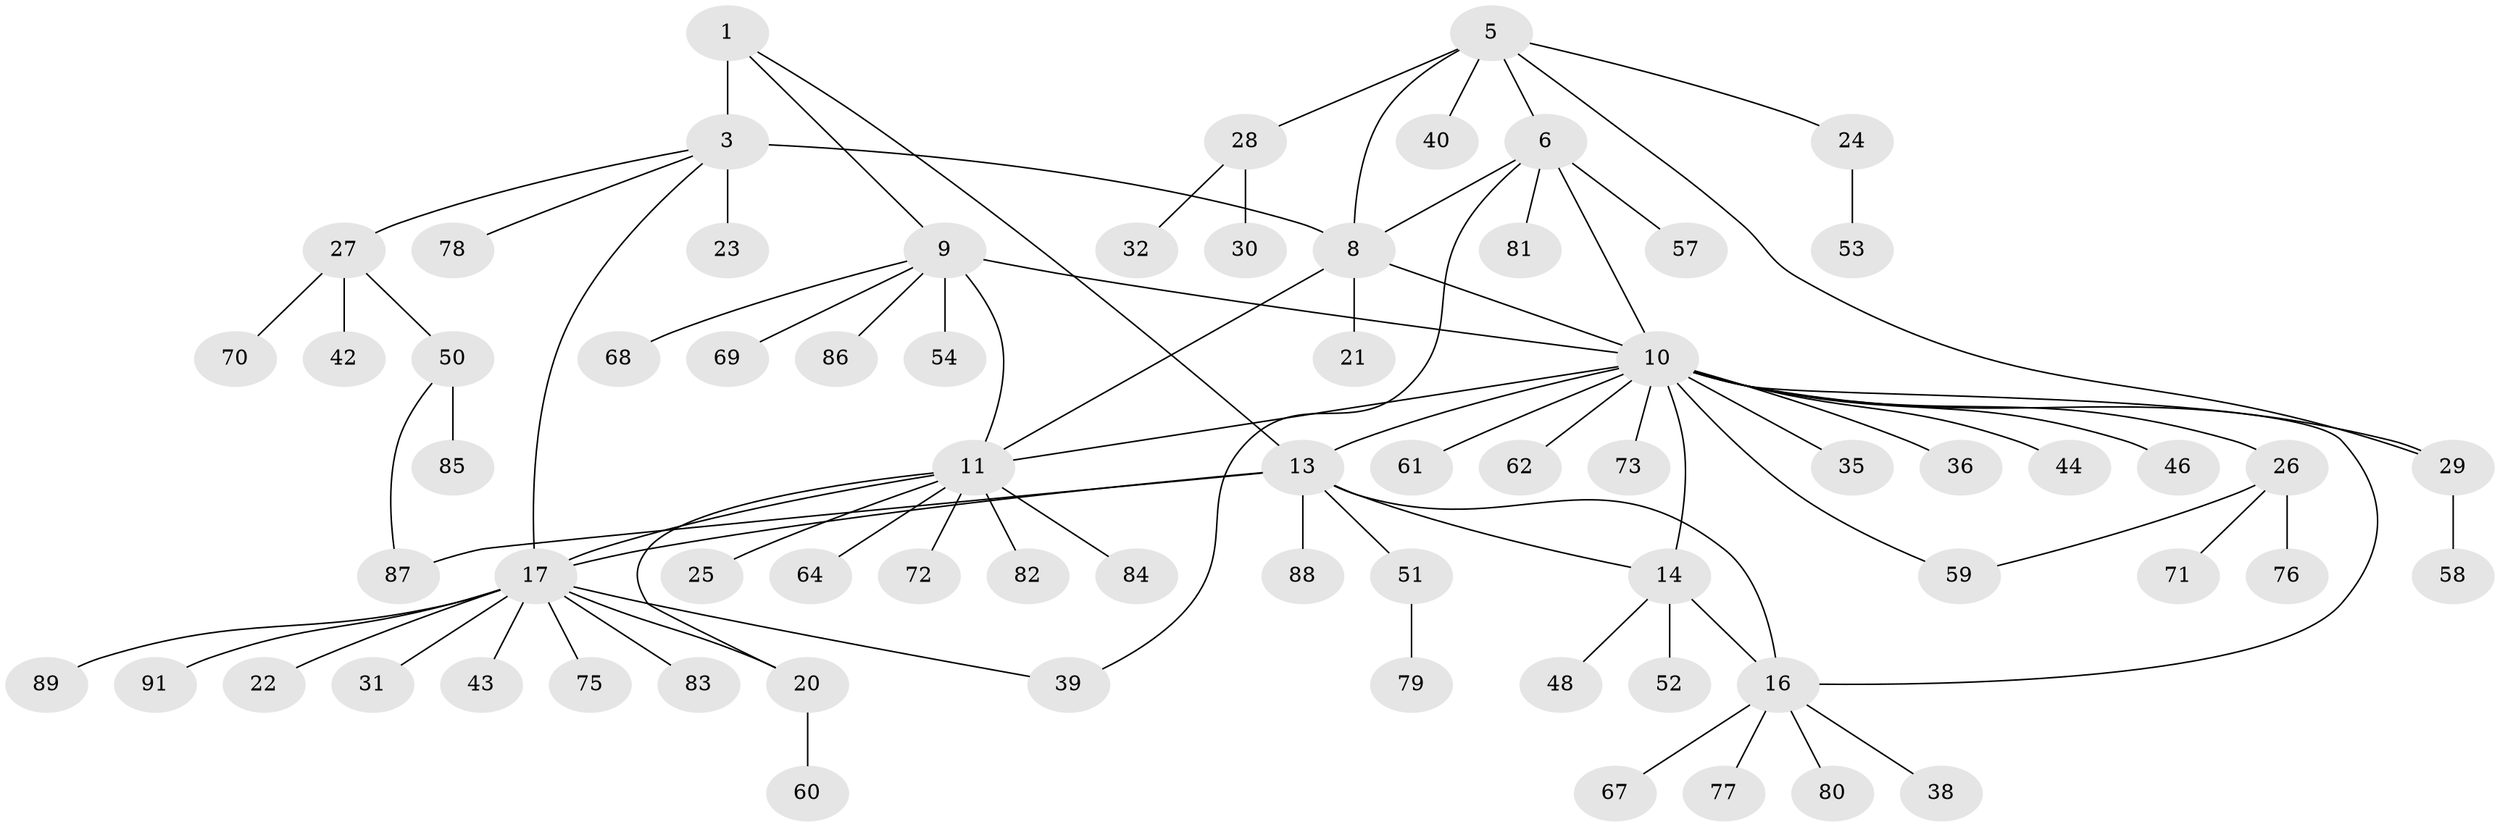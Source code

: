 // Generated by graph-tools (version 1.1) at 2025/24/03/03/25 07:24:18]
// undirected, 70 vertices, 85 edges
graph export_dot {
graph [start="1"]
  node [color=gray90,style=filled];
  1 [super="+2"];
  3 [super="+4"];
  5 [super="+7"];
  6 [super="+37"];
  8 [super="+55"];
  9 [super="+12"];
  10 [super="+15"];
  11 [super="+19"];
  13 [super="+45"];
  14 [super="+41"];
  16 [super="+34"];
  17 [super="+18"];
  20;
  21 [super="+56"];
  22 [super="+63"];
  23;
  24;
  25;
  26 [super="+33"];
  27 [super="+47"];
  28;
  29;
  30;
  31;
  32 [super="+49"];
  35;
  36;
  38;
  39;
  40;
  42;
  43;
  44;
  46;
  48;
  50 [super="+66"];
  51 [super="+65"];
  52;
  53 [super="+90"];
  54;
  57;
  58;
  59 [super="+74"];
  60;
  61;
  62;
  64;
  67;
  68;
  69;
  70;
  71;
  72;
  73;
  75;
  76;
  77;
  78;
  79;
  80;
  81;
  82;
  83 [super="+92"];
  84;
  85;
  86;
  87;
  88;
  89;
  91;
  1 -- 3 [weight=4];
  1 -- 13;
  1 -- 9;
  3 -- 8;
  3 -- 17;
  3 -- 27;
  3 -- 78;
  3 -- 23;
  5 -- 6 [weight=2];
  5 -- 8 [weight=2];
  5 -- 24;
  5 -- 28;
  5 -- 29;
  5 -- 40;
  6 -- 8;
  6 -- 10;
  6 -- 39;
  6 -- 57;
  6 -- 81;
  8 -- 21;
  8 -- 11;
  8 -- 10;
  9 -- 10 [weight=2];
  9 -- 11 [weight=2];
  9 -- 54;
  9 -- 68;
  9 -- 69;
  9 -- 86;
  10 -- 11;
  10 -- 26;
  10 -- 29;
  10 -- 35;
  10 -- 36;
  10 -- 44;
  10 -- 46;
  10 -- 61;
  10 -- 62;
  10 -- 73;
  10 -- 16;
  10 -- 13;
  10 -- 14;
  10 -- 59;
  11 -- 72;
  11 -- 84;
  11 -- 64;
  11 -- 17 [weight=2];
  11 -- 82;
  11 -- 20;
  11 -- 25;
  13 -- 14;
  13 -- 16;
  13 -- 51;
  13 -- 87;
  13 -- 88;
  13 -- 17;
  14 -- 16;
  14 -- 48;
  14 -- 52;
  16 -- 67;
  16 -- 77;
  16 -- 80;
  16 -- 38;
  17 -- 20 [weight=2];
  17 -- 22;
  17 -- 31;
  17 -- 39;
  17 -- 43;
  17 -- 75;
  17 -- 83;
  17 -- 89;
  17 -- 91;
  20 -- 60;
  24 -- 53;
  26 -- 71;
  26 -- 76;
  26 -- 59;
  27 -- 42;
  27 -- 50;
  27 -- 70;
  28 -- 30;
  28 -- 32;
  29 -- 58;
  50 -- 85;
  50 -- 87;
  51 -- 79;
}
